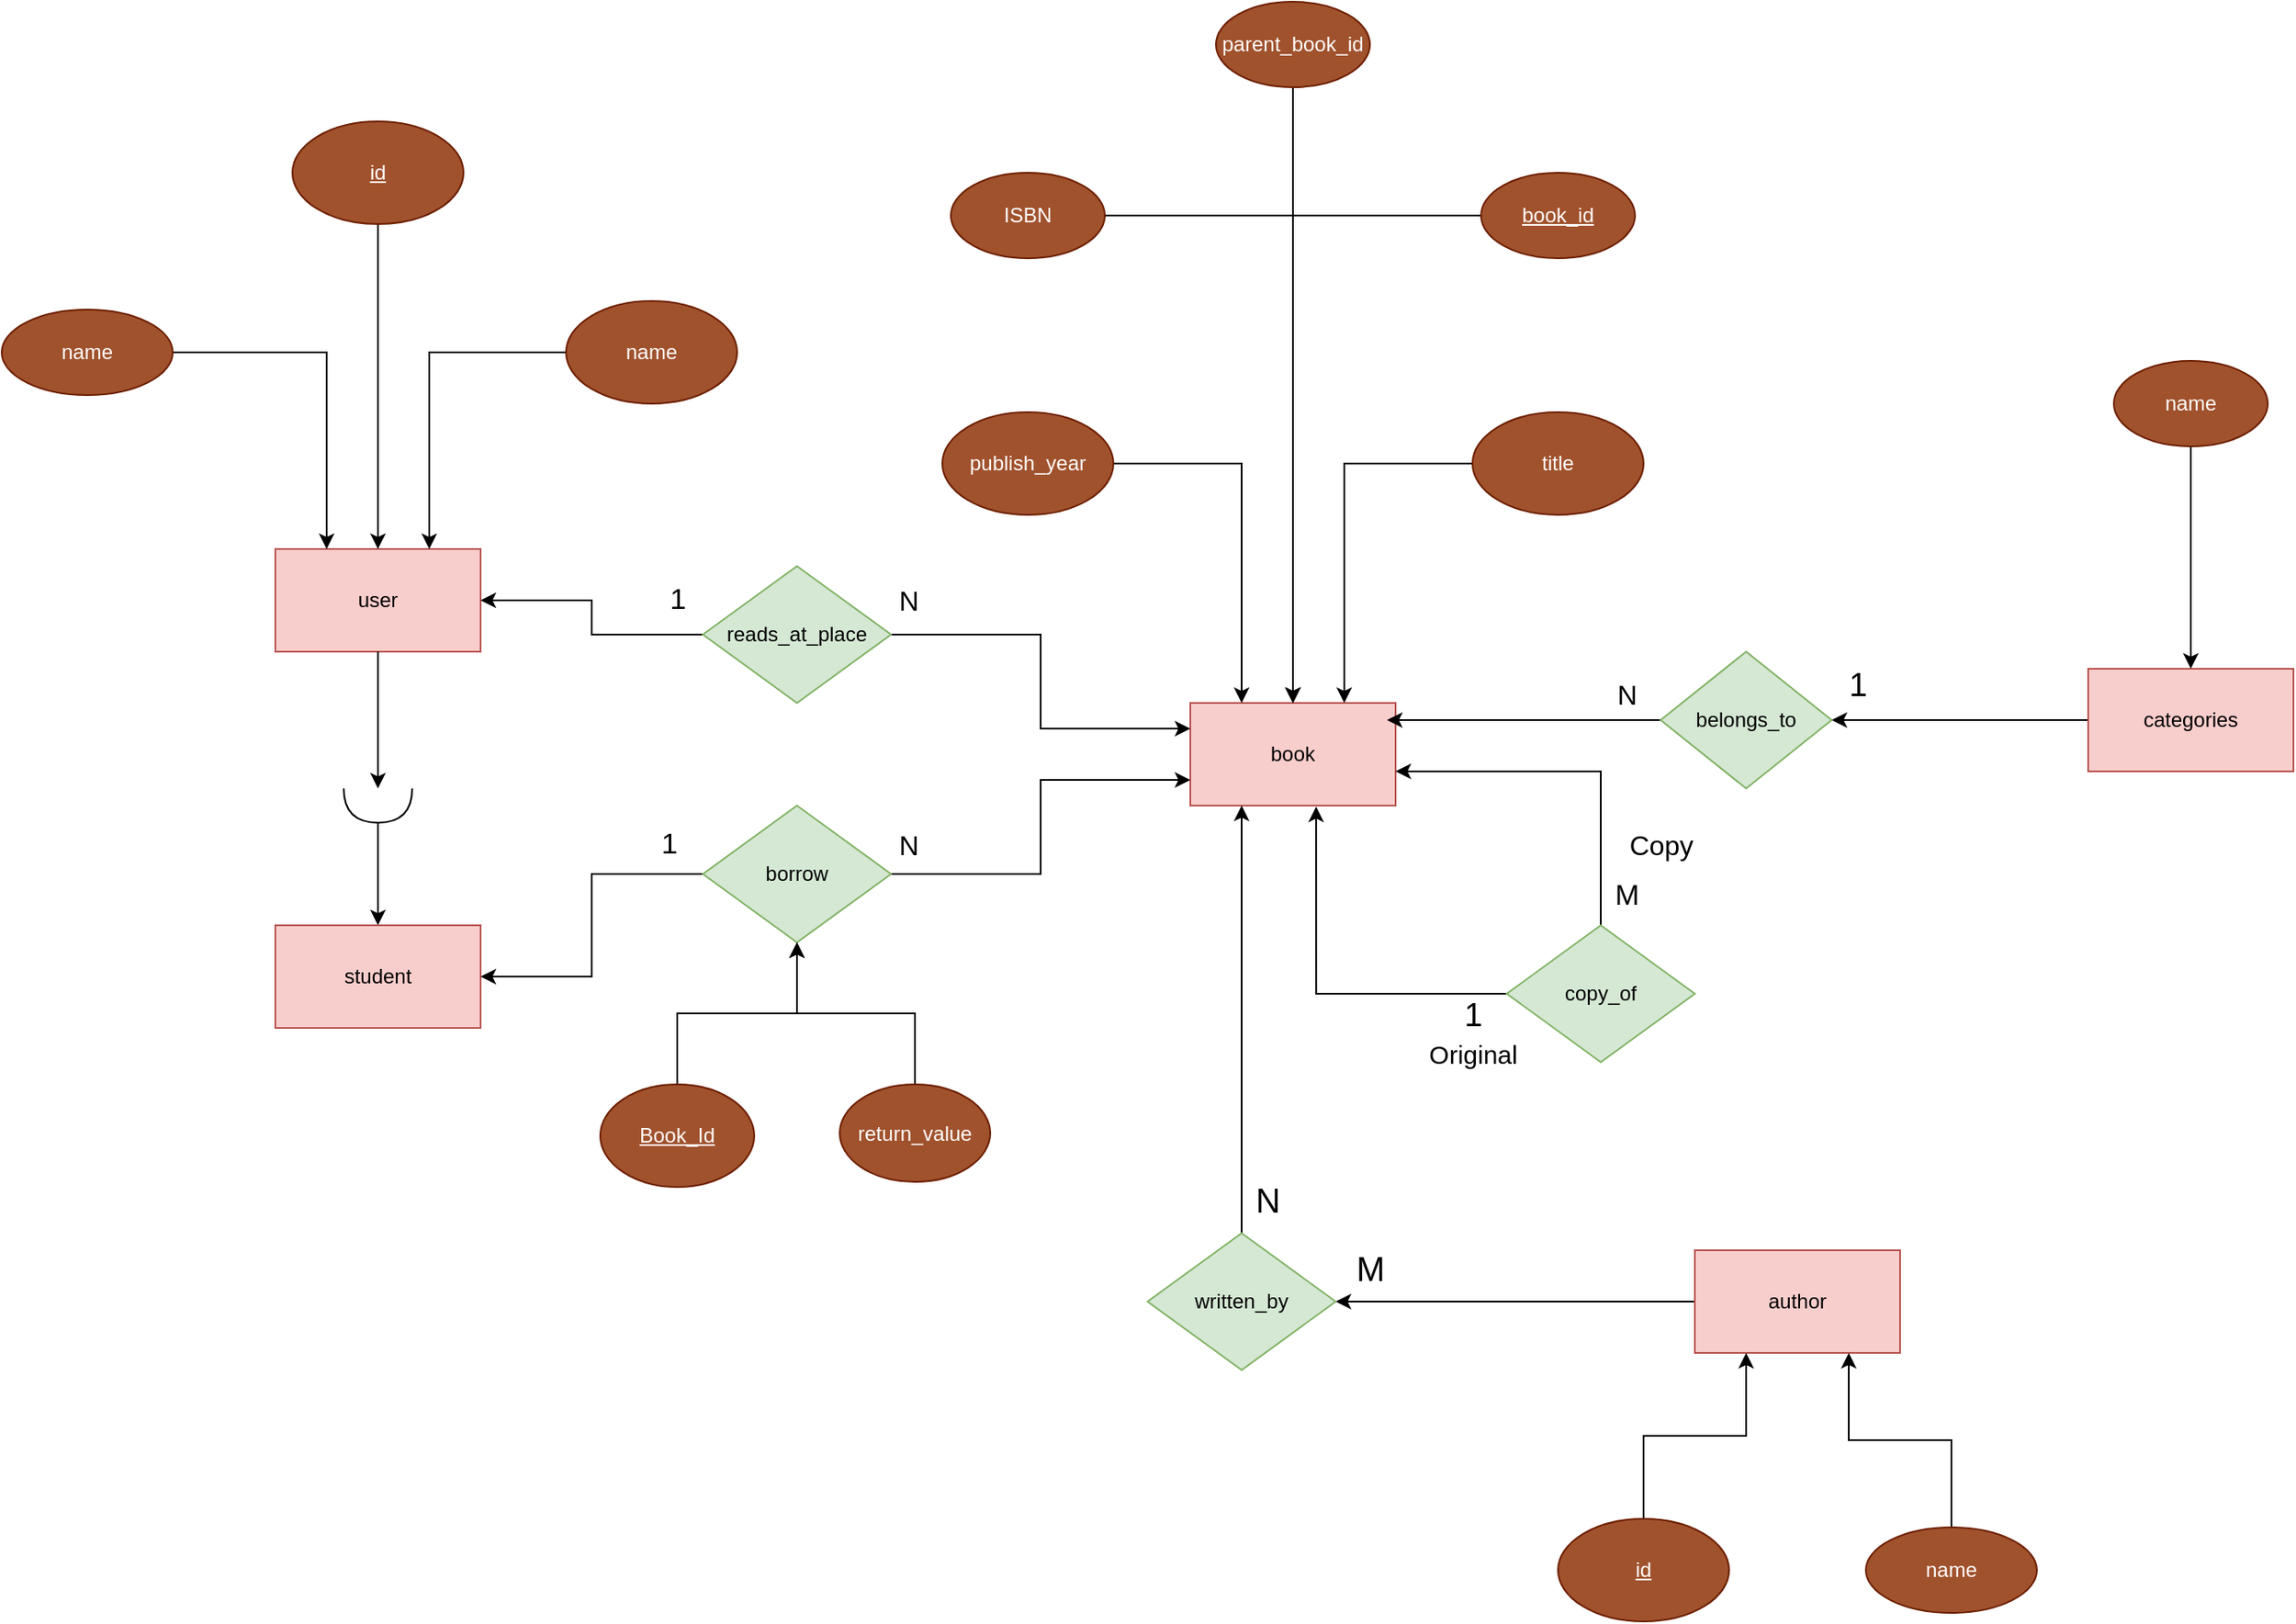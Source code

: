 <mxfile version="24.7.17">
  <diagram name="Page-1" id="H7nm1h64yGsbNuBJFVLZ">
    <mxGraphModel dx="2270" dy="1754" grid="1" gridSize="10" guides="1" tooltips="1" connect="1" arrows="1" fold="1" page="1" pageScale="1" pageWidth="583" pageHeight="827" math="0" shadow="0">
      <root>
        <mxCell id="0" />
        <mxCell id="1" parent="0" />
        <mxCell id="JxqodUXicBKc64Hk-ndb-1" value="book" style="rounded=0;whiteSpace=wrap;html=1;fillColor=#f8cecc;strokeColor=#b85450;" vertex="1" parent="1">
          <mxGeometry x="425" y="290" width="120" height="60" as="geometry" />
        </mxCell>
        <mxCell id="JxqodUXicBKc64Hk-ndb-3" style="edgeStyle=orthogonalEdgeStyle;rounded=0;orthogonalLoop=1;jettySize=auto;html=1;" edge="1" parent="1" source="JxqodUXicBKc64Hk-ndb-2" target="JxqodUXicBKc64Hk-ndb-1">
          <mxGeometry relative="1" as="geometry" />
        </mxCell>
        <mxCell id="JxqodUXicBKc64Hk-ndb-2" value="ISBN" style="ellipse;whiteSpace=wrap;html=1;fillColor=#a0522d;strokeColor=#6D1F00;fontColor=#ffffff;" vertex="1" parent="1">
          <mxGeometry x="285" y="-20" width="90" height="50" as="geometry" />
        </mxCell>
        <mxCell id="JxqodUXicBKc64Hk-ndb-9" style="edgeStyle=orthogonalEdgeStyle;rounded=0;orthogonalLoop=1;jettySize=auto;html=1;entryX=0.75;entryY=0;entryDx=0;entryDy=0;" edge="1" parent="1" source="JxqodUXicBKc64Hk-ndb-4" target="JxqodUXicBKc64Hk-ndb-1">
          <mxGeometry relative="1" as="geometry" />
        </mxCell>
        <mxCell id="JxqodUXicBKc64Hk-ndb-4" value="title" style="ellipse;whiteSpace=wrap;html=1;fillColor=#a0522d;strokeColor=#6D1F00;fontColor=#ffffff;" vertex="1" parent="1">
          <mxGeometry x="590" y="120" width="100" height="60" as="geometry" />
        </mxCell>
        <mxCell id="JxqodUXicBKc64Hk-ndb-7" style="edgeStyle=orthogonalEdgeStyle;rounded=0;orthogonalLoop=1;jettySize=auto;html=1;entryX=0.25;entryY=0;entryDx=0;entryDy=0;" edge="1" parent="1" source="JxqodUXicBKc64Hk-ndb-5" target="JxqodUXicBKc64Hk-ndb-1">
          <mxGeometry relative="1" as="geometry" />
        </mxCell>
        <mxCell id="JxqodUXicBKc64Hk-ndb-5" value="publish_year" style="ellipse;whiteSpace=wrap;html=1;fillColor=#a0522d;strokeColor=#6D1F00;fontColor=#ffffff;" vertex="1" parent="1">
          <mxGeometry x="280" y="120" width="100" height="60" as="geometry" />
        </mxCell>
        <mxCell id="JxqodUXicBKc64Hk-ndb-50" style="edgeStyle=orthogonalEdgeStyle;rounded=0;orthogonalLoop=1;jettySize=auto;html=1;entryX=1;entryY=0.5;entryDx=0;entryDy=0;" edge="1" parent="1" source="JxqodUXicBKc64Hk-ndb-10" target="JxqodUXicBKc64Hk-ndb-15">
          <mxGeometry relative="1" as="geometry" />
        </mxCell>
        <mxCell id="JxqodUXicBKc64Hk-ndb-10" value="author" style="rounded=0;whiteSpace=wrap;html=1;fillColor=#f8cecc;strokeColor=#b85450;" vertex="1" parent="1">
          <mxGeometry x="720" y="610" width="120" height="60" as="geometry" />
        </mxCell>
        <mxCell id="JxqodUXicBKc64Hk-ndb-14" style="edgeStyle=orthogonalEdgeStyle;rounded=0;orthogonalLoop=1;jettySize=auto;html=1;entryX=0.25;entryY=1;entryDx=0;entryDy=0;" edge="1" parent="1" source="JxqodUXicBKc64Hk-ndb-11" target="JxqodUXicBKc64Hk-ndb-10">
          <mxGeometry relative="1" as="geometry" />
        </mxCell>
        <mxCell id="JxqodUXicBKc64Hk-ndb-11" value="&lt;u&gt;id&lt;/u&gt;" style="ellipse;whiteSpace=wrap;html=1;fillColor=#a0522d;strokeColor=#6D1F00;fontColor=#ffffff;" vertex="1" parent="1">
          <mxGeometry x="640" y="767" width="100" height="60" as="geometry" />
        </mxCell>
        <mxCell id="JxqodUXicBKc64Hk-ndb-13" style="edgeStyle=orthogonalEdgeStyle;rounded=0;orthogonalLoop=1;jettySize=auto;html=1;entryX=0.75;entryY=1;entryDx=0;entryDy=0;" edge="1" parent="1" source="JxqodUXicBKc64Hk-ndb-12" target="JxqodUXicBKc64Hk-ndb-10">
          <mxGeometry relative="1" as="geometry" />
        </mxCell>
        <mxCell id="JxqodUXicBKc64Hk-ndb-12" value="name" style="ellipse;whiteSpace=wrap;html=1;fillColor=#a0522d;strokeColor=#6D1F00;fontColor=#ffffff;" vertex="1" parent="1">
          <mxGeometry x="820" y="772" width="100" height="50" as="geometry" />
        </mxCell>
        <mxCell id="JxqodUXicBKc64Hk-ndb-49" style="edgeStyle=orthogonalEdgeStyle;rounded=0;orthogonalLoop=1;jettySize=auto;html=1;entryX=0.25;entryY=1;entryDx=0;entryDy=0;" edge="1" parent="1" source="JxqodUXicBKc64Hk-ndb-15" target="JxqodUXicBKc64Hk-ndb-1">
          <mxGeometry relative="1" as="geometry" />
        </mxCell>
        <mxCell id="JxqodUXicBKc64Hk-ndb-15" value="written_by" style="rhombus;whiteSpace=wrap;html=1;fillColor=#d5e8d4;strokeColor=#82b366;" vertex="1" parent="1">
          <mxGeometry x="400" y="600" width="110" height="80" as="geometry" />
        </mxCell>
        <mxCell id="JxqodUXicBKc64Hk-ndb-53" style="edgeStyle=orthogonalEdgeStyle;rounded=0;orthogonalLoop=1;jettySize=auto;html=1;entryX=1;entryY=0.5;entryDx=0;entryDy=0;" edge="1" parent="1" source="JxqodUXicBKc64Hk-ndb-18" target="JxqodUXicBKc64Hk-ndb-19">
          <mxGeometry relative="1" as="geometry" />
        </mxCell>
        <mxCell id="JxqodUXicBKc64Hk-ndb-18" value="categories" style="rounded=0;whiteSpace=wrap;html=1;fillColor=#f8cecc;strokeColor=#b85450;" vertex="1" parent="1">
          <mxGeometry x="950" y="270" width="120" height="60" as="geometry" />
        </mxCell>
        <mxCell id="JxqodUXicBKc64Hk-ndb-52" style="edgeStyle=orthogonalEdgeStyle;rounded=0;orthogonalLoop=1;jettySize=auto;html=1;" edge="1" parent="1" source="JxqodUXicBKc64Hk-ndb-19">
          <mxGeometry relative="1" as="geometry">
            <mxPoint x="540" y="300" as="targetPoint" />
          </mxGeometry>
        </mxCell>
        <mxCell id="JxqodUXicBKc64Hk-ndb-19" value="belongs_to" style="rhombus;whiteSpace=wrap;html=1;fillColor=#d5e8d4;strokeColor=#82b366;" vertex="1" parent="1">
          <mxGeometry x="700" y="260" width="100" height="80" as="geometry" />
        </mxCell>
        <mxCell id="JxqodUXicBKc64Hk-ndb-23" style="edgeStyle=orthogonalEdgeStyle;rounded=0;orthogonalLoop=1;jettySize=auto;html=1;" edge="1" parent="1" source="JxqodUXicBKc64Hk-ndb-22" target="JxqodUXicBKc64Hk-ndb-18">
          <mxGeometry relative="1" as="geometry" />
        </mxCell>
        <mxCell id="JxqodUXicBKc64Hk-ndb-22" value="name" style="ellipse;whiteSpace=wrap;html=1;fillColor=#a0522d;fontColor=#ffffff;strokeColor=#6D1F00;" vertex="1" parent="1">
          <mxGeometry x="965" y="90" width="90" height="50" as="geometry" />
        </mxCell>
        <mxCell id="JxqodUXicBKc64Hk-ndb-24" value="&lt;font style=&quot;font-size: 20px;&quot;&gt;N&lt;/font&gt;" style="text;html=1;align=center;verticalAlign=middle;resizable=0;points=[];autosize=1;strokeColor=none;fillColor=none;" vertex="1" parent="1">
          <mxGeometry x="450" y="560" width="40" height="40" as="geometry" />
        </mxCell>
        <mxCell id="JxqodUXicBKc64Hk-ndb-25" value="&lt;font style=&quot;font-size: 20px;&quot;&gt;M&lt;/font&gt;" style="text;html=1;align=center;verticalAlign=middle;resizable=0;points=[];autosize=1;strokeColor=none;fillColor=none;" vertex="1" parent="1">
          <mxGeometry x="510" y="600" width="40" height="40" as="geometry" />
        </mxCell>
        <mxCell id="JxqodUXicBKc64Hk-ndb-35" style="edgeStyle=orthogonalEdgeStyle;rounded=0;orthogonalLoop=1;jettySize=auto;html=1;" edge="1" parent="1" source="JxqodUXicBKc64Hk-ndb-36" target="JxqodUXicBKc64Hk-ndb-30">
          <mxGeometry relative="1" as="geometry" />
        </mxCell>
        <mxCell id="JxqodUXicBKc64Hk-ndb-26" value="user" style="rounded=0;whiteSpace=wrap;html=1;fillColor=#f8cecc;strokeColor=#b85450;" vertex="1" parent="1">
          <mxGeometry x="-110" y="200" width="120" height="60" as="geometry" />
        </mxCell>
        <mxCell id="JxqodUXicBKc64Hk-ndb-32" style="edgeStyle=orthogonalEdgeStyle;rounded=0;orthogonalLoop=1;jettySize=auto;html=1;" edge="1" parent="1" source="JxqodUXicBKc64Hk-ndb-27" target="JxqodUXicBKc64Hk-ndb-26">
          <mxGeometry relative="1" as="geometry" />
        </mxCell>
        <mxCell id="JxqodUXicBKc64Hk-ndb-27" value="&lt;u&gt;id&lt;/u&gt;" style="ellipse;whiteSpace=wrap;html=1;fillColor=#a0522d;fontColor=#ffffff;strokeColor=#6D1F00;" vertex="1" parent="1">
          <mxGeometry x="-100" y="-50" width="100" height="60" as="geometry" />
        </mxCell>
        <mxCell id="JxqodUXicBKc64Hk-ndb-33" style="edgeStyle=orthogonalEdgeStyle;rounded=0;orthogonalLoop=1;jettySize=auto;html=1;entryX=0.75;entryY=0;entryDx=0;entryDy=0;" edge="1" parent="1" source="JxqodUXicBKc64Hk-ndb-28" target="JxqodUXicBKc64Hk-ndb-26">
          <mxGeometry relative="1" as="geometry" />
        </mxCell>
        <mxCell id="JxqodUXicBKc64Hk-ndb-28" value="name" style="ellipse;whiteSpace=wrap;html=1;fillColor=#a0522d;fontColor=#ffffff;strokeColor=#6D1F00;" vertex="1" parent="1">
          <mxGeometry x="60" y="55" width="100" height="60" as="geometry" />
        </mxCell>
        <mxCell id="JxqodUXicBKc64Hk-ndb-34" style="edgeStyle=orthogonalEdgeStyle;rounded=0;orthogonalLoop=1;jettySize=auto;html=1;entryX=0.25;entryY=0;entryDx=0;entryDy=0;" edge="1" parent="1" source="JxqodUXicBKc64Hk-ndb-29" target="JxqodUXicBKc64Hk-ndb-26">
          <mxGeometry relative="1" as="geometry" />
        </mxCell>
        <mxCell id="JxqodUXicBKc64Hk-ndb-29" value="name" style="ellipse;whiteSpace=wrap;html=1;fillColor=#a0522d;fontColor=#ffffff;strokeColor=#6D1F00;" vertex="1" parent="1">
          <mxGeometry x="-270" y="60" width="100" height="50" as="geometry" />
        </mxCell>
        <mxCell id="JxqodUXicBKc64Hk-ndb-30" value="student" style="rounded=0;whiteSpace=wrap;html=1;fillColor=#f8cecc;strokeColor=#b85450;" vertex="1" parent="1">
          <mxGeometry x="-110" y="420" width="120" height="60" as="geometry" />
        </mxCell>
        <mxCell id="JxqodUXicBKc64Hk-ndb-38" value="" style="edgeStyle=orthogonalEdgeStyle;rounded=0;orthogonalLoop=1;jettySize=auto;html=1;" edge="1" parent="1" source="JxqodUXicBKc64Hk-ndb-26" target="JxqodUXicBKc64Hk-ndb-36">
          <mxGeometry relative="1" as="geometry">
            <mxPoint x="-50" y="260" as="sourcePoint" />
            <mxPoint x="-50" y="420" as="targetPoint" />
          </mxGeometry>
        </mxCell>
        <mxCell id="JxqodUXicBKc64Hk-ndb-36" value="" style="shape=requiredInterface;html=1;verticalLabelPosition=bottom;sketch=0;rotation=90;" vertex="1" parent="1">
          <mxGeometry x="-60" y="330" width="20" height="40" as="geometry" />
        </mxCell>
        <mxCell id="JxqodUXicBKc64Hk-ndb-41" style="edgeStyle=orthogonalEdgeStyle;rounded=0;orthogonalLoop=1;jettySize=auto;html=1;entryX=1;entryY=0.5;entryDx=0;entryDy=0;" edge="1" parent="1" source="JxqodUXicBKc64Hk-ndb-39" target="JxqodUXicBKc64Hk-ndb-26">
          <mxGeometry relative="1" as="geometry" />
        </mxCell>
        <mxCell id="JxqodUXicBKc64Hk-ndb-42" style="edgeStyle=orthogonalEdgeStyle;rounded=0;orthogonalLoop=1;jettySize=auto;html=1;entryX=0;entryY=0.25;entryDx=0;entryDy=0;" edge="1" parent="1" source="JxqodUXicBKc64Hk-ndb-39" target="JxqodUXicBKc64Hk-ndb-1">
          <mxGeometry relative="1" as="geometry" />
        </mxCell>
        <mxCell id="JxqodUXicBKc64Hk-ndb-39" value="reads_at_place" style="rhombus;whiteSpace=wrap;html=1;fillColor=#d5e8d4;strokeColor=#82b366;" vertex="1" parent="1">
          <mxGeometry x="140" y="210" width="110" height="80" as="geometry" />
        </mxCell>
        <mxCell id="JxqodUXicBKc64Hk-ndb-43" style="edgeStyle=orthogonalEdgeStyle;rounded=0;orthogonalLoop=1;jettySize=auto;html=1;entryX=1;entryY=0.5;entryDx=0;entryDy=0;" edge="1" parent="1" source="JxqodUXicBKc64Hk-ndb-40" target="JxqodUXicBKc64Hk-ndb-30">
          <mxGeometry relative="1" as="geometry" />
        </mxCell>
        <mxCell id="JxqodUXicBKc64Hk-ndb-44" style="edgeStyle=orthogonalEdgeStyle;rounded=0;orthogonalLoop=1;jettySize=auto;html=1;entryX=0;entryY=0.75;entryDx=0;entryDy=0;" edge="1" parent="1" source="JxqodUXicBKc64Hk-ndb-40" target="JxqodUXicBKc64Hk-ndb-1">
          <mxGeometry relative="1" as="geometry" />
        </mxCell>
        <mxCell id="JxqodUXicBKc64Hk-ndb-40" value="borrow" style="rhombus;whiteSpace=wrap;html=1;fillColor=#d5e8d4;strokeColor=#82b366;" vertex="1" parent="1">
          <mxGeometry x="140" y="350" width="110" height="80" as="geometry" />
        </mxCell>
        <mxCell id="JxqodUXicBKc64Hk-ndb-46" style="edgeStyle=orthogonalEdgeStyle;rounded=0;orthogonalLoop=1;jettySize=auto;html=1;" edge="1" parent="1" source="JxqodUXicBKc64Hk-ndb-45" target="JxqodUXicBKc64Hk-ndb-40">
          <mxGeometry relative="1" as="geometry" />
        </mxCell>
        <mxCell id="JxqodUXicBKc64Hk-ndb-45" value="&lt;u&gt;Book_Id&lt;/u&gt;" style="ellipse;whiteSpace=wrap;html=1;fillColor=#a0522d;fontColor=#ffffff;strokeColor=#6D1F00;" vertex="1" parent="1">
          <mxGeometry x="80" y="513" width="90" height="60" as="geometry" />
        </mxCell>
        <mxCell id="JxqodUXicBKc64Hk-ndb-48" style="edgeStyle=orthogonalEdgeStyle;rounded=0;orthogonalLoop=1;jettySize=auto;html=1;entryX=0.5;entryY=1;entryDx=0;entryDy=0;" edge="1" parent="1" source="JxqodUXicBKc64Hk-ndb-47" target="JxqodUXicBKc64Hk-ndb-40">
          <mxGeometry relative="1" as="geometry" />
        </mxCell>
        <mxCell id="JxqodUXicBKc64Hk-ndb-47" value="return_value" style="ellipse;whiteSpace=wrap;html=1;fillColor=#a0522d;fontColor=#ffffff;strokeColor=#6D1F00;" vertex="1" parent="1">
          <mxGeometry x="220" y="513" width="88" height="57" as="geometry" />
        </mxCell>
        <mxCell id="JxqodUXicBKc64Hk-ndb-55" style="edgeStyle=orthogonalEdgeStyle;rounded=0;orthogonalLoop=1;jettySize=auto;html=1;" edge="1" parent="1" source="JxqodUXicBKc64Hk-ndb-54" target="JxqodUXicBKc64Hk-ndb-1">
          <mxGeometry relative="1" as="geometry">
            <mxPoint x="550" y="320" as="targetPoint" />
            <Array as="points">
              <mxPoint x="665" y="330" />
            </Array>
          </mxGeometry>
        </mxCell>
        <mxCell id="JxqodUXicBKc64Hk-ndb-56" style="edgeStyle=orthogonalEdgeStyle;rounded=0;orthogonalLoop=1;jettySize=auto;html=1;entryX=0.613;entryY=1.01;entryDx=0;entryDy=0;entryPerimeter=0;" edge="1" parent="1" source="JxqodUXicBKc64Hk-ndb-54" target="JxqodUXicBKc64Hk-ndb-1">
          <mxGeometry relative="1" as="geometry" />
        </mxCell>
        <mxCell id="JxqodUXicBKc64Hk-ndb-54" value="copy_of" style="rhombus;whiteSpace=wrap;html=1;fillColor=#d5e8d4;strokeColor=#82b366;" vertex="1" parent="1">
          <mxGeometry x="610" y="420" width="110" height="80" as="geometry" />
        </mxCell>
        <mxCell id="JxqodUXicBKc64Hk-ndb-58" style="edgeStyle=orthogonalEdgeStyle;rounded=0;orthogonalLoop=1;jettySize=auto;html=1;entryX=0.5;entryY=0;entryDx=0;entryDy=0;" edge="1" parent="1" source="JxqodUXicBKc64Hk-ndb-57" target="JxqodUXicBKc64Hk-ndb-1">
          <mxGeometry relative="1" as="geometry" />
        </mxCell>
        <mxCell id="JxqodUXicBKc64Hk-ndb-57" value="&lt;u&gt;book_id&lt;/u&gt;" style="ellipse;whiteSpace=wrap;html=1;fillColor=#a0522d;strokeColor=#6D1F00;fontColor=#ffffff;" vertex="1" parent="1">
          <mxGeometry x="595" y="-20" width="90" height="50" as="geometry" />
        </mxCell>
        <mxCell id="JxqodUXicBKc64Hk-ndb-60" style="edgeStyle=orthogonalEdgeStyle;rounded=0;orthogonalLoop=1;jettySize=auto;html=1;" edge="1" parent="1" source="JxqodUXicBKc64Hk-ndb-59" target="JxqodUXicBKc64Hk-ndb-1">
          <mxGeometry relative="1" as="geometry" />
        </mxCell>
        <mxCell id="JxqodUXicBKc64Hk-ndb-59" value="parent_book_id" style="ellipse;whiteSpace=wrap;html=1;fillColor=#a0522d;strokeColor=#6D1F00;fontColor=#ffffff;" vertex="1" parent="1">
          <mxGeometry x="440" y="-120" width="90" height="50" as="geometry" />
        </mxCell>
        <mxCell id="JxqodUXicBKc64Hk-ndb-61" value="&lt;font style=&quot;font-size: 17px;&quot;&gt;M&lt;/font&gt;" style="text;html=1;align=center;verticalAlign=middle;resizable=0;points=[];autosize=1;strokeColor=none;fillColor=none;" vertex="1" parent="1">
          <mxGeometry x="660" y="388" width="40" height="30" as="geometry" />
        </mxCell>
        <mxCell id="JxqodUXicBKc64Hk-ndb-62" value="&lt;font style=&quot;font-size: 19px;&quot;&gt;1&lt;/font&gt;" style="text;html=1;align=center;verticalAlign=middle;resizable=0;points=[];autosize=1;strokeColor=none;fillColor=none;" vertex="1" parent="1">
          <mxGeometry x="575" y="453" width="30" height="40" as="geometry" />
        </mxCell>
        <mxCell id="JxqodUXicBKc64Hk-ndb-63" value="&lt;font style=&quot;font-size: 16px;&quot;&gt;Copy&lt;/font&gt;" style="text;html=1;align=center;verticalAlign=middle;resizable=0;points=[];autosize=1;strokeColor=none;fillColor=none;" vertex="1" parent="1">
          <mxGeometry x="670" y="358" width="60" height="30" as="geometry" />
        </mxCell>
        <mxCell id="JxqodUXicBKc64Hk-ndb-64" value="&lt;font style=&quot;font-size: 15px;&quot;&gt;Original&lt;/font&gt;" style="text;html=1;align=center;verticalAlign=middle;resizable=0;points=[];autosize=1;strokeColor=none;fillColor=none;" vertex="1" parent="1">
          <mxGeometry x="550" y="480" width="80" height="30" as="geometry" />
        </mxCell>
        <mxCell id="JxqodUXicBKc64Hk-ndb-65" value="&lt;font style=&quot;font-size: 16px;&quot;&gt;N&lt;/font&gt;" style="text;html=1;align=center;verticalAlign=middle;resizable=0;points=[];autosize=1;strokeColor=none;fillColor=none;" vertex="1" parent="1">
          <mxGeometry x="240" y="358" width="40" height="30" as="geometry" />
        </mxCell>
        <mxCell id="JxqodUXicBKc64Hk-ndb-66" value="&lt;font style=&quot;font-size: 17px;&quot;&gt;1&lt;/font&gt;" style="text;html=1;align=center;verticalAlign=middle;resizable=0;points=[];autosize=1;strokeColor=none;fillColor=none;" vertex="1" parent="1">
          <mxGeometry x="105" y="358" width="30" height="30" as="geometry" />
        </mxCell>
        <mxCell id="JxqodUXicBKc64Hk-ndb-68" value="&lt;font style=&quot;font-size: 17px;&quot;&gt;1&lt;/font&gt;" style="text;html=1;align=center;verticalAlign=middle;resizable=0;points=[];autosize=1;strokeColor=none;fillColor=none;" vertex="1" parent="1">
          <mxGeometry x="110" y="215" width="30" height="30" as="geometry" />
        </mxCell>
        <mxCell id="JxqodUXicBKc64Hk-ndb-69" value="&lt;font style=&quot;font-size: 16px;&quot;&gt;N&lt;/font&gt;" style="text;html=1;align=center;verticalAlign=middle;resizable=0;points=[];autosize=1;strokeColor=none;fillColor=none;" vertex="1" parent="1">
          <mxGeometry x="240" y="215" width="40" height="30" as="geometry" />
        </mxCell>
        <mxCell id="JxqodUXicBKc64Hk-ndb-70" value="&lt;font style=&quot;font-size: 16px;&quot;&gt;N&lt;/font&gt;" style="text;html=1;align=center;verticalAlign=middle;resizable=0;points=[];autosize=1;strokeColor=none;fillColor=none;" vertex="1" parent="1">
          <mxGeometry x="660" y="270" width="40" height="30" as="geometry" />
        </mxCell>
        <mxCell id="JxqodUXicBKc64Hk-ndb-71" value="&lt;font style=&quot;font-size: 19px;&quot;&gt;1&lt;/font&gt;" style="text;html=1;align=center;verticalAlign=middle;resizable=0;points=[];autosize=1;strokeColor=none;fillColor=none;" vertex="1" parent="1">
          <mxGeometry x="800" y="260" width="30" height="40" as="geometry" />
        </mxCell>
      </root>
    </mxGraphModel>
  </diagram>
</mxfile>
